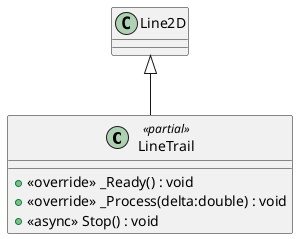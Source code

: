 @startuml
class LineTrail <<partial>> {
    + <<override>> _Ready() : void
    + <<override>> _Process(delta:double) : void
    + <<async>> Stop() : void
}
Line2D <|-- LineTrail
@enduml
